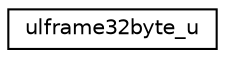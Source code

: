 digraph "Graphical Class Hierarchy"
{
 // LATEX_PDF_SIZE
  edge [fontname="Helvetica",fontsize="10",labelfontname="Helvetica",labelfontsize="10"];
  node [fontname="Helvetica",fontsize="10",shape=record];
  rankdir="LR";
  Node0 [label="ulframe32byte_u",height=0.2,width=0.4,color="black", fillcolor="white", style="filled",URL="$unionulframe32byte__u.html",tooltip=" "];
}
